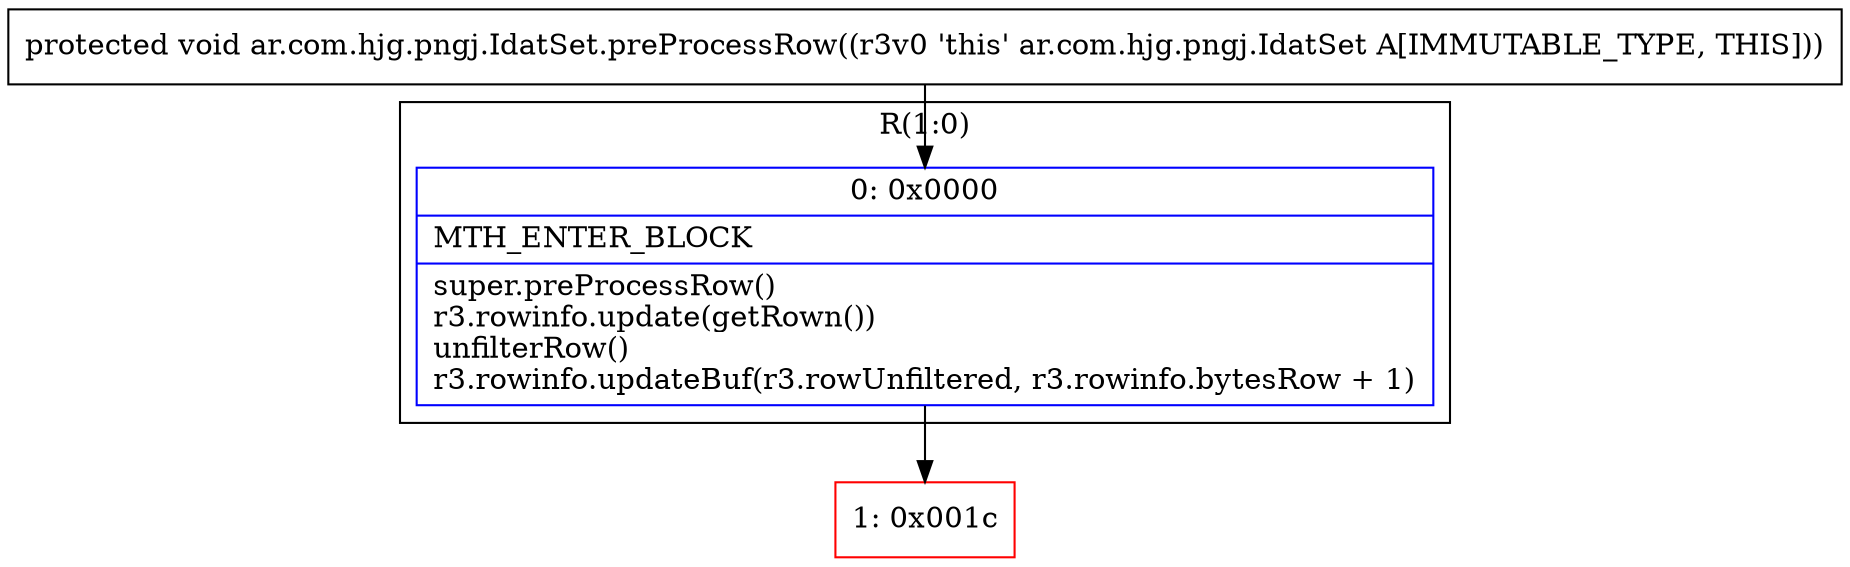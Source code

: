 digraph "CFG forar.com.hjg.pngj.IdatSet.preProcessRow()V" {
subgraph cluster_Region_981384523 {
label = "R(1:0)";
node [shape=record,color=blue];
Node_0 [shape=record,label="{0\:\ 0x0000|MTH_ENTER_BLOCK\l|super.preProcessRow()\lr3.rowinfo.update(getRown())\lunfilterRow()\lr3.rowinfo.updateBuf(r3.rowUnfiltered, r3.rowinfo.bytesRow + 1)\l}"];
}
Node_1 [shape=record,color=red,label="{1\:\ 0x001c}"];
MethodNode[shape=record,label="{protected void ar.com.hjg.pngj.IdatSet.preProcessRow((r3v0 'this' ar.com.hjg.pngj.IdatSet A[IMMUTABLE_TYPE, THIS])) }"];
MethodNode -> Node_0;
Node_0 -> Node_1;
}

